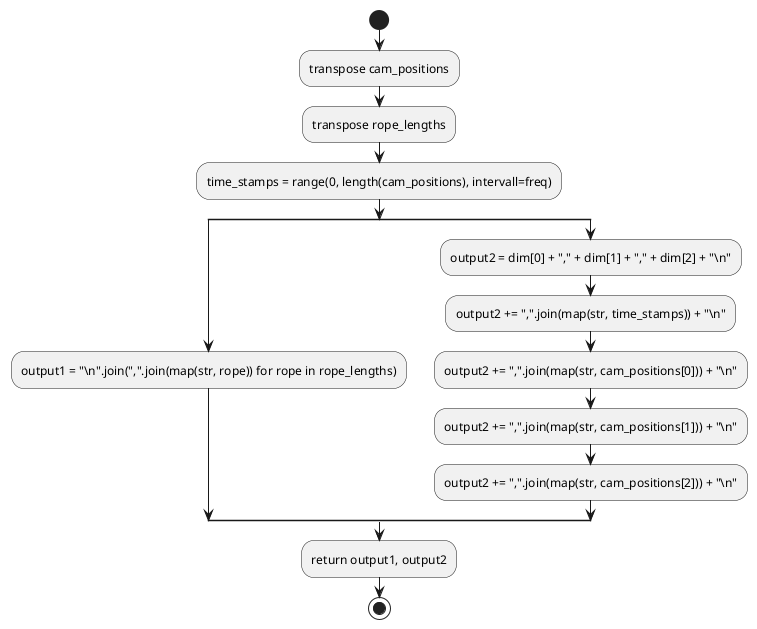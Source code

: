 @startuml parse_output(dim, freq, cam_positions, rope_lengths)
start

:transpose cam_positions;
:transpose rope_lengths;

:time_stamps = range(0, length(cam_positions), intervall=freq);

split 
:output1 = "\\n".join(",".join(map(str, rope)) for rope in rope_lengths);

split again 
:output2 = dim[0] + "," + dim[1] + "," + dim[2] + "\\n";
:output2 += ",".join(map(str, time_stamps)) + "\\n";

:output2 += ",".join(map(str, cam_positions[0])) + "\\n";
:output2 += ",".join(map(str, cam_positions[1])) + "\\n";
:output2 += ",".join(map(str, cam_positions[2])) + "\\n";
end split

:return output1, output2;
stop 
@enduml
